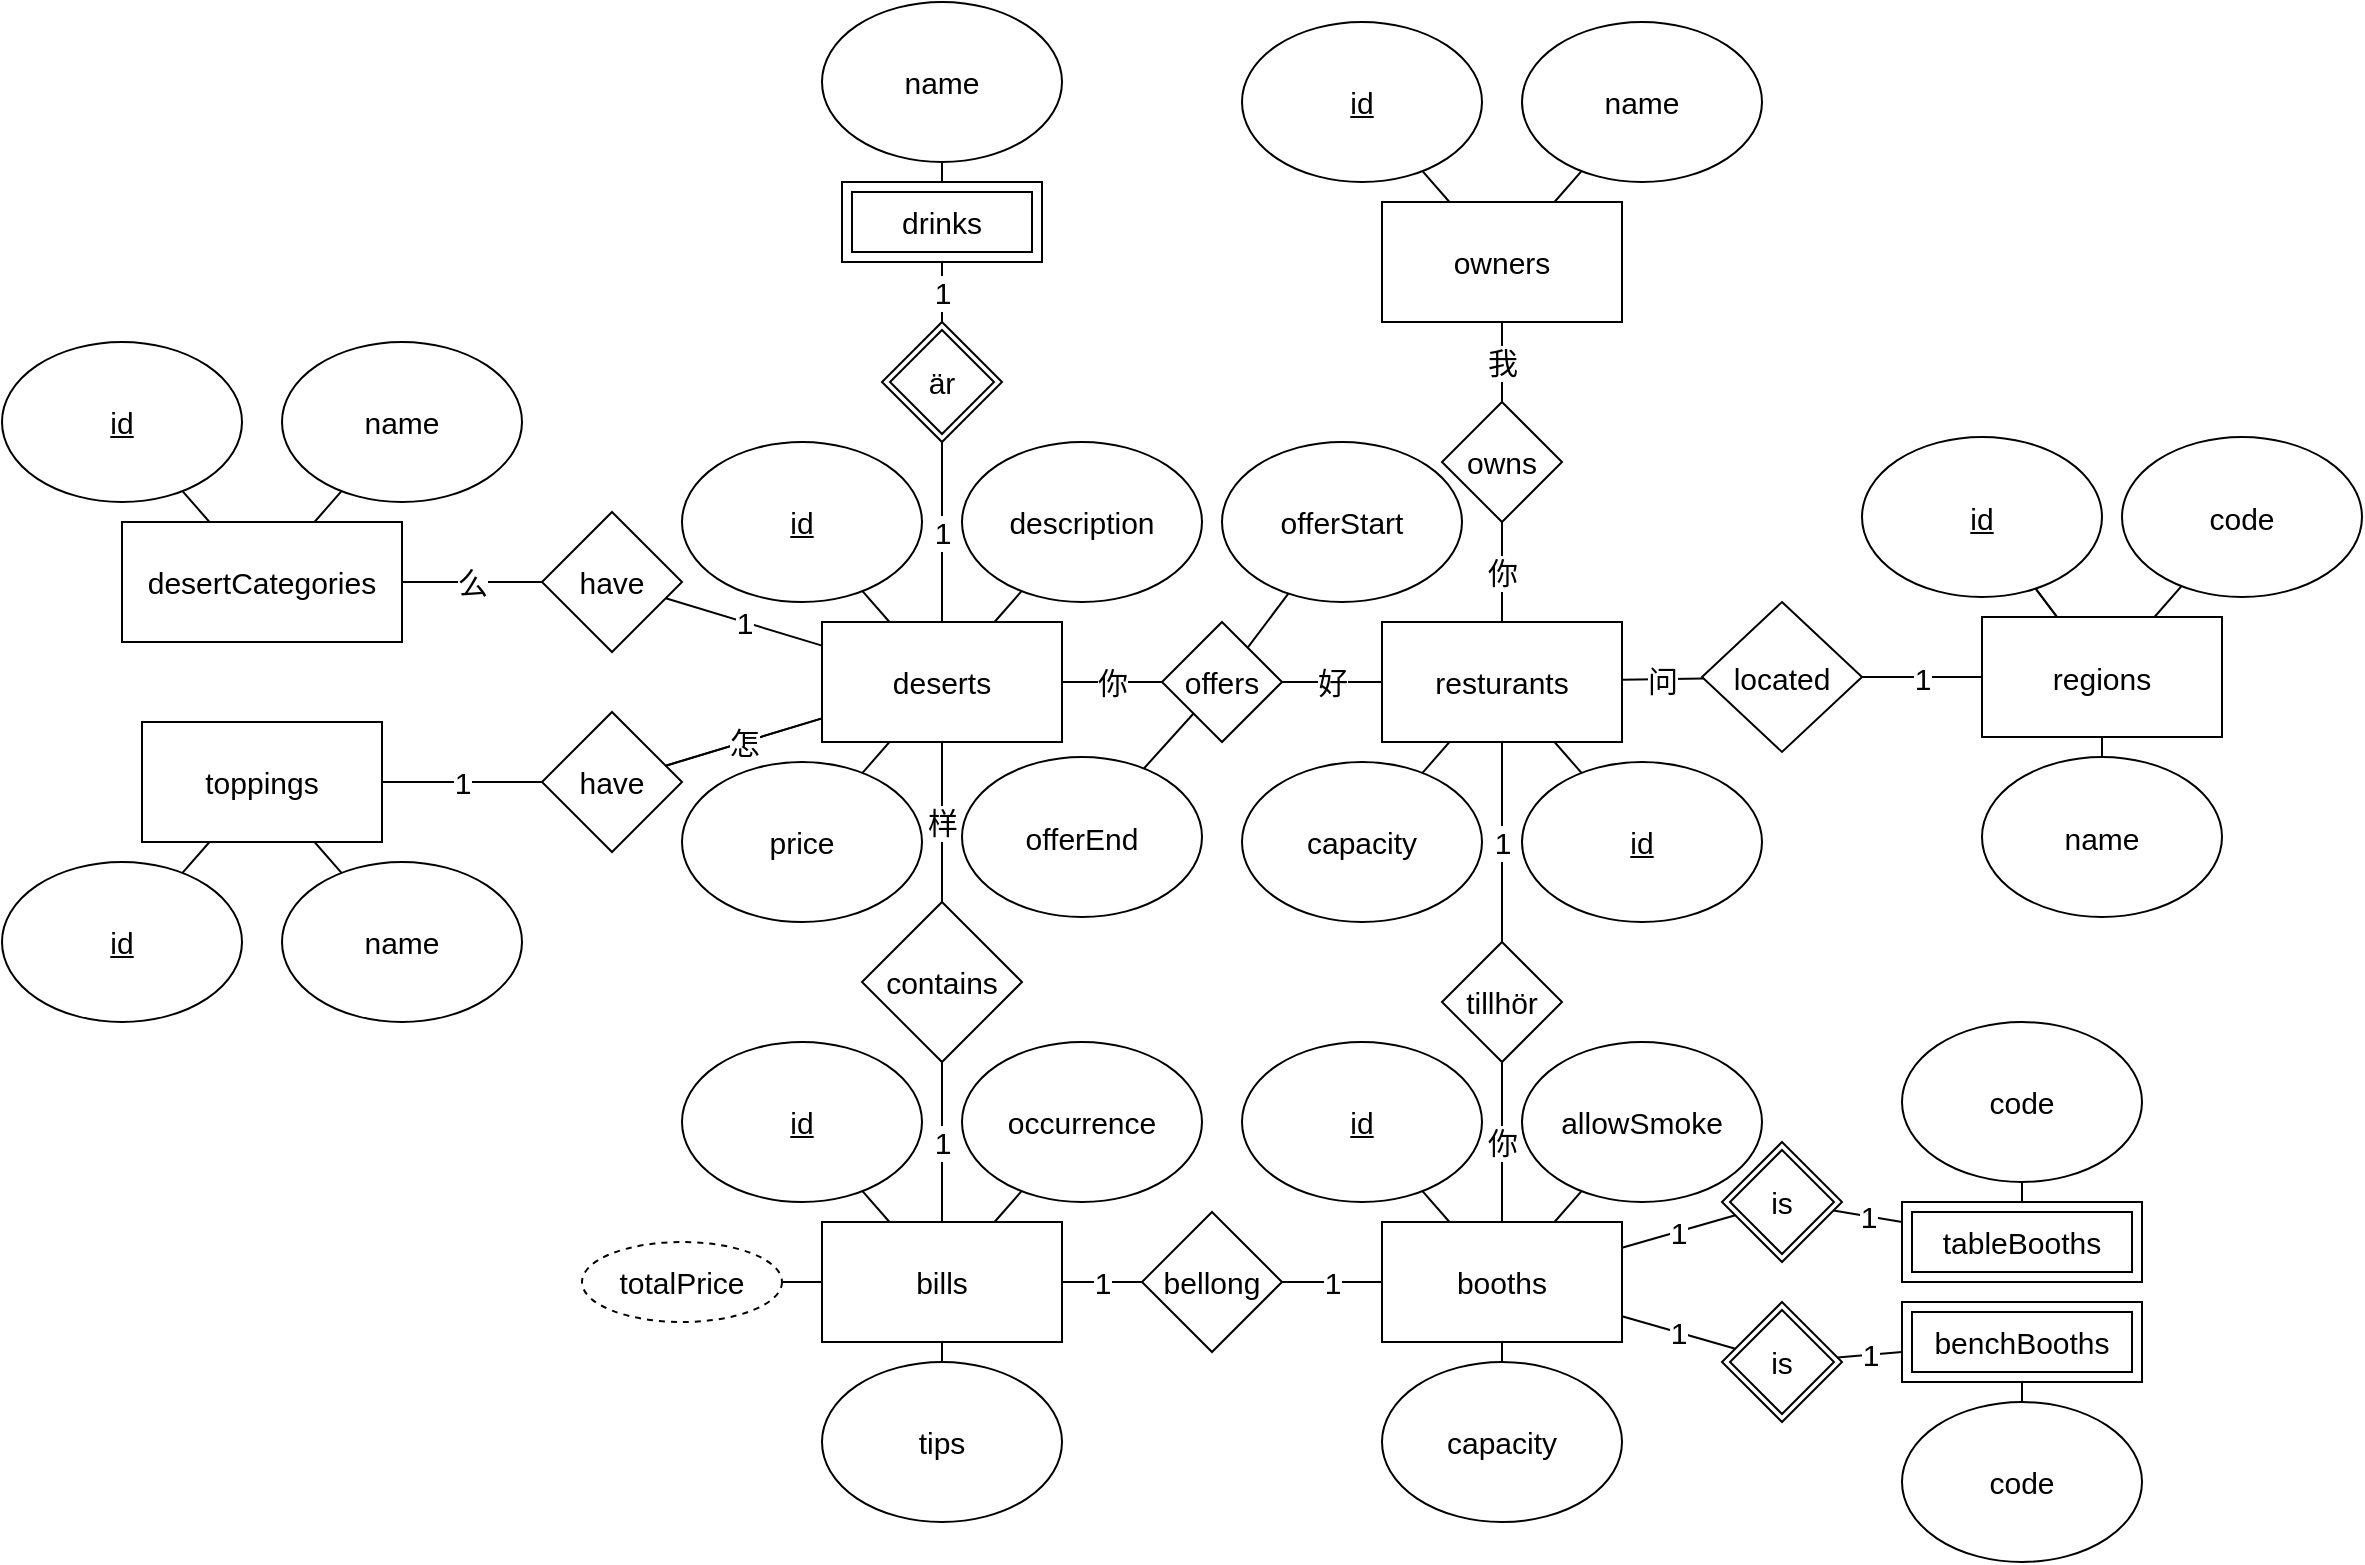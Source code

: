 <mxfile version="14.4.3" type="github">
  <diagram id="cIHgYBtKaBF_o8umjTuh" name="Page-1">
    <mxGraphModel dx="1422" dy="833" grid="1" gridSize="10" guides="1" tooltips="1" connect="1" arrows="1" fold="1" page="1" pageScale="1" pageWidth="2000" pageHeight="2000" math="0" shadow="0">
      <root>
        <mxCell id="0" />
        <mxCell id="1" parent="0" />
        <mxCell id="2HphfEl9rEsVirn21HZE-16" value="" style="edgeStyle=none;orthogonalLoop=1;jettySize=auto;html=1;endArrow=none;fontSize=15;" edge="1" parent="1" source="2HphfEl9rEsVirn21HZE-1" target="2HphfEl9rEsVirn21HZE-13">
          <mxGeometry relative="1" as="geometry" />
        </mxCell>
        <mxCell id="2HphfEl9rEsVirn21HZE-19" value="" style="edgeStyle=none;orthogonalLoop=1;jettySize=auto;html=1;endArrow=none;fontSize=15;" edge="1" parent="1" source="2HphfEl9rEsVirn21HZE-1" target="2HphfEl9rEsVirn21HZE-18">
          <mxGeometry relative="1" as="geometry" />
        </mxCell>
        <mxCell id="2HphfEl9rEsVirn21HZE-21" value="" style="edgeStyle=none;orthogonalLoop=1;jettySize=auto;html=1;endArrow=none;fontSize=15;" edge="1" parent="1" source="2HphfEl9rEsVirn21HZE-1" target="2HphfEl9rEsVirn21HZE-20">
          <mxGeometry relative="1" as="geometry" />
        </mxCell>
        <mxCell id="2HphfEl9rEsVirn21HZE-90" value="1" style="edgeStyle=none;orthogonalLoop=1;jettySize=auto;html=1;endArrow=none;fontSize=15;" edge="1" parent="1" source="2HphfEl9rEsVirn21HZE-1" target="2HphfEl9rEsVirn21HZE-89">
          <mxGeometry relative="1" as="geometry" />
        </mxCell>
        <mxCell id="2HphfEl9rEsVirn21HZE-1" value="regions" style="rounded=0;whiteSpace=wrap;html=1;fontSize=15;" vertex="1" parent="1">
          <mxGeometry x="1060" y="367.5" width="120" height="60" as="geometry" />
        </mxCell>
        <mxCell id="2HphfEl9rEsVirn21HZE-23" value="" style="edgeStyle=none;orthogonalLoop=1;jettySize=auto;html=1;endArrow=none;fontSize=15;" edge="1" parent="1" source="2HphfEl9rEsVirn21HZE-2" target="2HphfEl9rEsVirn21HZE-22">
          <mxGeometry relative="1" as="geometry" />
        </mxCell>
        <mxCell id="2HphfEl9rEsVirn21HZE-34" value="" style="edgeStyle=none;orthogonalLoop=1;jettySize=auto;html=1;endArrow=none;fontSize=15;" edge="1" parent="1" source="2HphfEl9rEsVirn21HZE-2" target="2HphfEl9rEsVirn21HZE-33">
          <mxGeometry relative="1" as="geometry" />
        </mxCell>
        <mxCell id="2HphfEl9rEsVirn21HZE-2" value="owners" style="rounded=0;whiteSpace=wrap;html=1;fontSize=15;" vertex="1" parent="1">
          <mxGeometry x="760" y="160" width="120" height="60" as="geometry" />
        </mxCell>
        <mxCell id="2HphfEl9rEsVirn21HZE-25" value="" style="edgeStyle=none;orthogonalLoop=1;jettySize=auto;html=1;endArrow=none;fontSize=15;" edge="1" parent="1" source="2HphfEl9rEsVirn21HZE-3" target="2HphfEl9rEsVirn21HZE-24">
          <mxGeometry relative="1" as="geometry" />
        </mxCell>
        <mxCell id="2HphfEl9rEsVirn21HZE-93" value="你" style="edgeStyle=none;orthogonalLoop=1;jettySize=auto;html=1;endArrow=none;fontSize=15;" edge="1" parent="1" source="2HphfEl9rEsVirn21HZE-3" target="2HphfEl9rEsVirn21HZE-92">
          <mxGeometry relative="1" as="geometry" />
        </mxCell>
        <mxCell id="2HphfEl9rEsVirn21HZE-115" style="edgeStyle=none;orthogonalLoop=1;jettySize=auto;html=1;endArrow=none;fontSize=15;" edge="1" parent="1" source="2HphfEl9rEsVirn21HZE-3" target="2HphfEl9rEsVirn21HZE-114">
          <mxGeometry relative="1" as="geometry" />
        </mxCell>
        <mxCell id="2HphfEl9rEsVirn21HZE-3" value="resturants" style="rounded=0;whiteSpace=wrap;html=1;fontSize=15;" vertex="1" parent="1">
          <mxGeometry x="760" y="370" width="120" height="60" as="geometry" />
        </mxCell>
        <mxCell id="2HphfEl9rEsVirn21HZE-40" value="" style="edgeStyle=none;orthogonalLoop=1;jettySize=auto;html=1;endArrow=none;fontSize=15;" edge="1" parent="1" source="2HphfEl9rEsVirn21HZE-98" target="2HphfEl9rEsVirn21HZE-39">
          <mxGeometry relative="1" as="geometry">
            <mxPoint x="623.75" y="380" as="sourcePoint" />
          </mxGeometry>
        </mxCell>
        <mxCell id="2HphfEl9rEsVirn21HZE-42" value="" style="edgeStyle=none;orthogonalLoop=1;jettySize=auto;html=1;endArrow=none;fontSize=15;" edge="1" parent="1" source="2HphfEl9rEsVirn21HZE-98" target="2HphfEl9rEsVirn21HZE-41">
          <mxGeometry relative="1" as="geometry">
            <mxPoint x="676.25" y="380" as="sourcePoint" />
          </mxGeometry>
        </mxCell>
        <mxCell id="2HphfEl9rEsVirn21HZE-44" value="" style="edgeStyle=none;orthogonalLoop=1;jettySize=auto;html=1;endArrow=none;fontSize=15;" edge="1" parent="1" source="2HphfEl9rEsVirn21HZE-5" target="2HphfEl9rEsVirn21HZE-43">
          <mxGeometry relative="1" as="geometry" />
        </mxCell>
        <mxCell id="2HphfEl9rEsVirn21HZE-46" value="" style="edgeStyle=none;orthogonalLoop=1;jettySize=auto;html=1;endArrow=none;fontSize=15;" edge="1" parent="1" source="2HphfEl9rEsVirn21HZE-5" target="2HphfEl9rEsVirn21HZE-45">
          <mxGeometry relative="1" as="geometry" />
        </mxCell>
        <mxCell id="2HphfEl9rEsVirn21HZE-5" value="toppings" style="rounded=0;whiteSpace=wrap;html=1;fontSize=15;" vertex="1" parent="1">
          <mxGeometry x="140" y="420" width="120" height="60" as="geometry" />
        </mxCell>
        <mxCell id="2HphfEl9rEsVirn21HZE-48" value="" style="edgeStyle=none;orthogonalLoop=1;jettySize=auto;html=1;endArrow=none;fontSize=15;" edge="1" parent="1" source="2HphfEl9rEsVirn21HZE-6" target="2HphfEl9rEsVirn21HZE-47">
          <mxGeometry relative="1" as="geometry" />
        </mxCell>
        <mxCell id="2HphfEl9rEsVirn21HZE-50" value="" style="edgeStyle=none;orthogonalLoop=1;jettySize=auto;html=1;endArrow=none;fontSize=15;" edge="1" parent="1" source="2HphfEl9rEsVirn21HZE-6" target="2HphfEl9rEsVirn21HZE-49">
          <mxGeometry relative="1" as="geometry" />
        </mxCell>
        <mxCell id="2HphfEl9rEsVirn21HZE-52" value="" style="edgeStyle=none;orthogonalLoop=1;jettySize=auto;html=1;endArrow=none;fontSize=15;" edge="1" parent="1" source="2HphfEl9rEsVirn21HZE-6" target="2HphfEl9rEsVirn21HZE-51">
          <mxGeometry relative="1" as="geometry" />
        </mxCell>
        <mxCell id="2HphfEl9rEsVirn21HZE-101" style="edgeStyle=none;orthogonalLoop=1;jettySize=auto;html=1;endArrow=none;fontSize=15;" edge="1" parent="1" source="2HphfEl9rEsVirn21HZE-6" target="2HphfEl9rEsVirn21HZE-100">
          <mxGeometry relative="1" as="geometry" />
        </mxCell>
        <mxCell id="2HphfEl9rEsVirn21HZE-103" value="&lt;meta charset=&quot;utf-8&quot;&gt;&lt;span style=&quot;color: rgb(0, 0, 0); font-family: helvetica; font-size: 15px; font-style: normal; font-weight: 400; letter-spacing: normal; text-align: center; text-indent: 0px; text-transform: none; word-spacing: 0px; background-color: rgb(255, 255, 255); display: inline; float: none;&quot;&gt;怎&lt;/span&gt;" style="edgeStyle=none;orthogonalLoop=1;jettySize=auto;html=1;endArrow=none;fontSize=15;" edge="1" parent="1" source="2HphfEl9rEsVirn21HZE-6" target="2HphfEl9rEsVirn21HZE-100">
          <mxGeometry relative="1" as="geometry" />
        </mxCell>
        <mxCell id="2HphfEl9rEsVirn21HZE-105" value="1" style="edgeStyle=none;orthogonalLoop=1;jettySize=auto;html=1;endArrow=none;fontSize=15;" edge="1" parent="1" source="2HphfEl9rEsVirn21HZE-6" target="2HphfEl9rEsVirn21HZE-104">
          <mxGeometry relative="1" as="geometry" />
        </mxCell>
        <mxCell id="2HphfEl9rEsVirn21HZE-6" value="deserts" style="rounded=0;whiteSpace=wrap;html=1;fontSize=15;" vertex="1" parent="1">
          <mxGeometry x="480" y="370" width="120" height="60" as="geometry" />
        </mxCell>
        <mxCell id="2HphfEl9rEsVirn21HZE-54" value="" style="edgeStyle=none;orthogonalLoop=1;jettySize=auto;html=1;endArrow=none;fontSize=15;" edge="1" parent="1" source="2HphfEl9rEsVirn21HZE-8" target="2HphfEl9rEsVirn21HZE-53">
          <mxGeometry relative="1" as="geometry" />
        </mxCell>
        <mxCell id="2HphfEl9rEsVirn21HZE-56" value="" style="edgeStyle=none;orthogonalLoop=1;jettySize=auto;html=1;endArrow=none;fontSize=15;" edge="1" parent="1" source="2HphfEl9rEsVirn21HZE-8" target="2HphfEl9rEsVirn21HZE-55">
          <mxGeometry relative="1" as="geometry" />
        </mxCell>
        <mxCell id="2HphfEl9rEsVirn21HZE-59" value="" style="edgeStyle=none;orthogonalLoop=1;jettySize=auto;html=1;endArrow=none;fontSize=15;" edge="1" parent="1" source="2HphfEl9rEsVirn21HZE-8" target="2HphfEl9rEsVirn21HZE-58">
          <mxGeometry relative="1" as="geometry" />
        </mxCell>
        <mxCell id="2HphfEl9rEsVirn21HZE-81" value="1" style="edgeStyle=none;orthogonalLoop=1;jettySize=auto;html=1;endArrow=none;fontSize=15;" edge="1" parent="1" source="2HphfEl9rEsVirn21HZE-8" target="2HphfEl9rEsVirn21HZE-79">
          <mxGeometry relative="1" as="geometry" />
        </mxCell>
        <mxCell id="2HphfEl9rEsVirn21HZE-84" value="你" style="edgeStyle=none;orthogonalLoop=1;jettySize=auto;html=1;endArrow=none;fontSize=15;" edge="1" parent="1" source="2HphfEl9rEsVirn21HZE-8" target="2HphfEl9rEsVirn21HZE-83">
          <mxGeometry relative="1" as="geometry" />
        </mxCell>
        <mxCell id="2HphfEl9rEsVirn21HZE-8" value="booths" style="rounded=0;whiteSpace=wrap;html=1;fontSize=15;" vertex="1" parent="1">
          <mxGeometry x="760" y="670" width="120" height="60" as="geometry" />
        </mxCell>
        <mxCell id="2HphfEl9rEsVirn21HZE-61" value="" style="edgeStyle=none;orthogonalLoop=1;jettySize=auto;html=1;endArrow=none;fontSize=15;" edge="1" parent="1" source="2HphfEl9rEsVirn21HZE-9" target="2HphfEl9rEsVirn21HZE-60">
          <mxGeometry relative="1" as="geometry" />
        </mxCell>
        <mxCell id="2HphfEl9rEsVirn21HZE-63" value="" style="edgeStyle=none;orthogonalLoop=1;jettySize=auto;html=1;endArrow=none;fontSize=15;" edge="1" parent="1" source="2HphfEl9rEsVirn21HZE-9" target="2HphfEl9rEsVirn21HZE-62">
          <mxGeometry relative="1" as="geometry" />
        </mxCell>
        <mxCell id="2HphfEl9rEsVirn21HZE-65" value="" style="edgeStyle=none;orthogonalLoop=1;jettySize=auto;html=1;endArrow=none;fontSize=15;" edge="1" parent="1" source="2HphfEl9rEsVirn21HZE-9" target="2HphfEl9rEsVirn21HZE-64">
          <mxGeometry relative="1" as="geometry" />
        </mxCell>
        <mxCell id="2HphfEl9rEsVirn21HZE-80" value="1" style="edgeStyle=none;orthogonalLoop=1;jettySize=auto;html=1;endArrow=none;fontSize=15;" edge="1" parent="1" source="2HphfEl9rEsVirn21HZE-9" target="2HphfEl9rEsVirn21HZE-79">
          <mxGeometry relative="1" as="geometry" />
        </mxCell>
        <mxCell id="2HphfEl9rEsVirn21HZE-9" value="bills" style="rounded=0;whiteSpace=wrap;html=1;fontSize=15;" vertex="1" parent="1">
          <mxGeometry x="480" y="670" width="120" height="60" as="geometry" />
        </mxCell>
        <mxCell id="2HphfEl9rEsVirn21HZE-70" value="1" style="edgeStyle=none;orthogonalLoop=1;jettySize=auto;html=1;endArrow=none;fontSize=15;" edge="1" parent="1" source="2HphfEl9rEsVirn21HZE-10" target="2HphfEl9rEsVirn21HZE-67">
          <mxGeometry relative="1" as="geometry" />
        </mxCell>
        <mxCell id="2HphfEl9rEsVirn21HZE-76" value="" style="edgeStyle=none;orthogonalLoop=1;jettySize=auto;html=1;endArrow=none;fontSize=15;" edge="1" parent="1" source="2HphfEl9rEsVirn21HZE-10" target="2HphfEl9rEsVirn21HZE-75">
          <mxGeometry relative="1" as="geometry" />
        </mxCell>
        <mxCell id="2HphfEl9rEsVirn21HZE-10" value="tableBooths" style="shape=ext;margin=3;double=1;whiteSpace=wrap;html=1;align=center;fontSize=15;" vertex="1" parent="1">
          <mxGeometry x="1020" y="660" width="120" height="40" as="geometry" />
        </mxCell>
        <mxCell id="2HphfEl9rEsVirn21HZE-71" value="1" style="edgeStyle=none;orthogonalLoop=1;jettySize=auto;html=1;endArrow=none;fontSize=15;" edge="1" parent="1" source="2HphfEl9rEsVirn21HZE-11" target="2HphfEl9rEsVirn21HZE-66">
          <mxGeometry relative="1" as="geometry" />
        </mxCell>
        <mxCell id="2HphfEl9rEsVirn21HZE-78" value="" style="edgeStyle=none;orthogonalLoop=1;jettySize=auto;html=1;endArrow=none;fontSize=15;" edge="1" parent="1" source="2HphfEl9rEsVirn21HZE-11" target="2HphfEl9rEsVirn21HZE-77">
          <mxGeometry relative="1" as="geometry" />
        </mxCell>
        <mxCell id="2HphfEl9rEsVirn21HZE-11" value="benchBooths" style="shape=ext;margin=3;double=1;whiteSpace=wrap;html=1;align=center;fontSize=15;" vertex="1" parent="1">
          <mxGeometry x="1020" y="710" width="120" height="40" as="geometry" />
        </mxCell>
        <mxCell id="2HphfEl9rEsVirn21HZE-74" value="1" style="edgeStyle=none;orthogonalLoop=1;jettySize=auto;html=1;endArrow=none;fontSize=15;" edge="1" parent="1" source="2HphfEl9rEsVirn21HZE-12" target="2HphfEl9rEsVirn21HZE-72">
          <mxGeometry relative="1" as="geometry" />
        </mxCell>
        <mxCell id="2HphfEl9rEsVirn21HZE-112" value="" style="edgeStyle=none;orthogonalLoop=1;jettySize=auto;html=1;endArrow=none;fontSize=15;" edge="1" parent="1" source="2HphfEl9rEsVirn21HZE-12" target="2HphfEl9rEsVirn21HZE-111">
          <mxGeometry relative="1" as="geometry" />
        </mxCell>
        <mxCell id="2HphfEl9rEsVirn21HZE-12" value="drinks" style="shape=ext;margin=3;double=1;whiteSpace=wrap;html=1;align=center;fontSize=15;" vertex="1" parent="1">
          <mxGeometry x="490" y="150" width="100" height="40" as="geometry" />
        </mxCell>
        <mxCell id="2HphfEl9rEsVirn21HZE-13" value="&lt;u&gt;id&lt;/u&gt;" style="ellipse;whiteSpace=wrap;html=1;rounded=0;fontSize=15;" vertex="1" parent="1">
          <mxGeometry x="1000" y="277.5" width="120" height="80" as="geometry" />
        </mxCell>
        <mxCell id="2HphfEl9rEsVirn21HZE-15" value="" style="endArrow=none;html=1;fontSize=15;" edge="1" parent="1" source="2HphfEl9rEsVirn21HZE-1" target="2HphfEl9rEsVirn21HZE-13">
          <mxGeometry width="50" height="50" relative="1" as="geometry">
            <mxPoint x="1370" y="457.5" as="sourcePoint" />
            <mxPoint x="1420" y="407.5" as="targetPoint" />
          </mxGeometry>
        </mxCell>
        <mxCell id="2HphfEl9rEsVirn21HZE-18" value="code" style="ellipse;whiteSpace=wrap;html=1;rounded=0;fontSize=15;" vertex="1" parent="1">
          <mxGeometry x="1130" y="277.5" width="120" height="80" as="geometry" />
        </mxCell>
        <mxCell id="2HphfEl9rEsVirn21HZE-20" value="name" style="ellipse;whiteSpace=wrap;html=1;rounded=0;fontSize=15;" vertex="1" parent="1">
          <mxGeometry x="1060" y="437.5" width="120" height="80" as="geometry" />
        </mxCell>
        <mxCell id="2HphfEl9rEsVirn21HZE-22" value="name" style="ellipse;whiteSpace=wrap;html=1;rounded=0;fontSize=15;" vertex="1" parent="1">
          <mxGeometry x="830" y="70" width="120" height="80" as="geometry" />
        </mxCell>
        <mxCell id="2HphfEl9rEsVirn21HZE-24" value="&lt;u&gt;id&lt;/u&gt;" style="ellipse;whiteSpace=wrap;html=1;rounded=0;fontSize=15;" vertex="1" parent="1">
          <mxGeometry x="830" y="440" width="120" height="80" as="geometry" />
        </mxCell>
        <mxCell id="2HphfEl9rEsVirn21HZE-32" value="" style="edgeStyle=none;orthogonalLoop=1;jettySize=auto;html=1;endArrow=none;fontSize=15;" edge="1" parent="1" source="2HphfEl9rEsVirn21HZE-28" target="2HphfEl9rEsVirn21HZE-31">
          <mxGeometry relative="1" as="geometry" />
        </mxCell>
        <mxCell id="2HphfEl9rEsVirn21HZE-36" value="" style="edgeStyle=none;orthogonalLoop=1;jettySize=auto;html=1;endArrow=none;fontSize=15;" edge="1" parent="1" source="2HphfEl9rEsVirn21HZE-28" target="2HphfEl9rEsVirn21HZE-35">
          <mxGeometry relative="1" as="geometry" />
        </mxCell>
        <mxCell id="2HphfEl9rEsVirn21HZE-28" value="desertCategories" style="rounded=0;whiteSpace=wrap;html=1;fontSize=15;" vertex="1" parent="1">
          <mxGeometry x="130" y="320" width="140" height="60" as="geometry" />
        </mxCell>
        <mxCell id="2HphfEl9rEsVirn21HZE-31" value="name" style="ellipse;whiteSpace=wrap;html=1;rounded=0;fontSize=15;" vertex="1" parent="1">
          <mxGeometry x="210" y="230" width="120" height="80" as="geometry" />
        </mxCell>
        <mxCell id="2HphfEl9rEsVirn21HZE-33" value="&lt;u&gt;id&lt;/u&gt;" style="ellipse;whiteSpace=wrap;html=1;rounded=0;fontSize=15;" vertex="1" parent="1">
          <mxGeometry x="690" y="70" width="120" height="80" as="geometry" />
        </mxCell>
        <mxCell id="2HphfEl9rEsVirn21HZE-35" value="&lt;u&gt;id&lt;/u&gt;" style="ellipse;whiteSpace=wrap;html=1;rounded=0;fontSize=15;" vertex="1" parent="1">
          <mxGeometry x="70" y="230" width="120" height="80" as="geometry" />
        </mxCell>
        <mxCell id="2HphfEl9rEsVirn21HZE-39" value="offerStart" style="ellipse;whiteSpace=wrap;html=1;rounded=0;fontSize=15;" vertex="1" parent="1">
          <mxGeometry x="680" y="280" width="120" height="80" as="geometry" />
        </mxCell>
        <mxCell id="2HphfEl9rEsVirn21HZE-41" value="offerEnd" style="ellipse;whiteSpace=wrap;html=1;rounded=0;fontSize=15;" vertex="1" parent="1">
          <mxGeometry x="550" y="437.5" width="120" height="80" as="geometry" />
        </mxCell>
        <mxCell id="2HphfEl9rEsVirn21HZE-43" value="name" style="ellipse;whiteSpace=wrap;html=1;rounded=0;fontSize=15;" vertex="1" parent="1">
          <mxGeometry x="210" y="490" width="120" height="80" as="geometry" />
        </mxCell>
        <mxCell id="2HphfEl9rEsVirn21HZE-45" value="&lt;u&gt;id&lt;/u&gt;" style="ellipse;whiteSpace=wrap;html=1;rounded=0;fontSize=15;" vertex="1" parent="1">
          <mxGeometry x="70" y="490" width="120" height="80" as="geometry" />
        </mxCell>
        <mxCell id="2HphfEl9rEsVirn21HZE-47" value="&lt;u&gt;id&lt;/u&gt;" style="ellipse;whiteSpace=wrap;html=1;rounded=0;fontSize=15;" vertex="1" parent="1">
          <mxGeometry x="410" y="280" width="120" height="80" as="geometry" />
        </mxCell>
        <mxCell id="2HphfEl9rEsVirn21HZE-49" value="description" style="ellipse;whiteSpace=wrap;html=1;rounded=0;fontSize=15;" vertex="1" parent="1">
          <mxGeometry x="550" y="280" width="120" height="80" as="geometry" />
        </mxCell>
        <mxCell id="2HphfEl9rEsVirn21HZE-51" value="price" style="ellipse;whiteSpace=wrap;html=1;rounded=0;fontSize=15;" vertex="1" parent="1">
          <mxGeometry x="410" y="440" width="120" height="80" as="geometry" />
        </mxCell>
        <mxCell id="2HphfEl9rEsVirn21HZE-53" value="allowSmoke" style="ellipse;whiteSpace=wrap;html=1;rounded=0;fontSize=15;" vertex="1" parent="1">
          <mxGeometry x="830" y="580" width="120" height="80" as="geometry" />
        </mxCell>
        <mxCell id="2HphfEl9rEsVirn21HZE-55" value="&lt;u&gt;id&lt;/u&gt;" style="ellipse;whiteSpace=wrap;html=1;rounded=0;fontSize=15;" vertex="1" parent="1">
          <mxGeometry x="690" y="580" width="120" height="80" as="geometry" />
        </mxCell>
        <mxCell id="2HphfEl9rEsVirn21HZE-58" value="capacity" style="ellipse;whiteSpace=wrap;html=1;rounded=0;fontSize=15;" vertex="1" parent="1">
          <mxGeometry x="760" y="740" width="120" height="80" as="geometry" />
        </mxCell>
        <mxCell id="2HphfEl9rEsVirn21HZE-60" value="&lt;u&gt;id&lt;/u&gt;" style="ellipse;whiteSpace=wrap;html=1;rounded=0;fontSize=15;" vertex="1" parent="1">
          <mxGeometry x="410" y="580" width="120" height="80" as="geometry" />
        </mxCell>
        <mxCell id="2HphfEl9rEsVirn21HZE-62" value="occurrence" style="ellipse;whiteSpace=wrap;html=1;rounded=0;fontSize=15;" vertex="1" parent="1">
          <mxGeometry x="550" y="580" width="120" height="80" as="geometry" />
        </mxCell>
        <mxCell id="2HphfEl9rEsVirn21HZE-64" value="tips" style="ellipse;whiteSpace=wrap;html=1;rounded=0;fontSize=15;" vertex="1" parent="1">
          <mxGeometry x="480" y="740" width="120" height="80" as="geometry" />
        </mxCell>
        <mxCell id="2HphfEl9rEsVirn21HZE-68" value="1" style="edgeStyle=none;orthogonalLoop=1;jettySize=auto;html=1;endArrow=none;fontSize=15;" edge="1" parent="1" source="2HphfEl9rEsVirn21HZE-66" target="2HphfEl9rEsVirn21HZE-8">
          <mxGeometry relative="1" as="geometry" />
        </mxCell>
        <mxCell id="2HphfEl9rEsVirn21HZE-66" value="is" style="shape=rhombus;double=1;perimeter=rhombusPerimeter;whiteSpace=wrap;html=1;align=center;fontSize=15;" vertex="1" parent="1">
          <mxGeometry x="930" y="710" width="60" height="60" as="geometry" />
        </mxCell>
        <mxCell id="2HphfEl9rEsVirn21HZE-69" value="1" style="edgeStyle=none;orthogonalLoop=1;jettySize=auto;html=1;endArrow=none;fontSize=15;" edge="1" parent="1" source="2HphfEl9rEsVirn21HZE-67" target="2HphfEl9rEsVirn21HZE-8">
          <mxGeometry relative="1" as="geometry" />
        </mxCell>
        <mxCell id="2HphfEl9rEsVirn21HZE-67" value="is" style="shape=rhombus;double=1;perimeter=rhombusPerimeter;whiteSpace=wrap;html=1;align=center;fontSize=15;" vertex="1" parent="1">
          <mxGeometry x="930" y="630" width="60" height="60" as="geometry" />
        </mxCell>
        <mxCell id="2HphfEl9rEsVirn21HZE-73" value="1" style="edgeStyle=none;orthogonalLoop=1;jettySize=auto;html=1;endArrow=none;fontSize=15;" edge="1" parent="1" source="2HphfEl9rEsVirn21HZE-72" target="2HphfEl9rEsVirn21HZE-6">
          <mxGeometry relative="1" as="geometry" />
        </mxCell>
        <mxCell id="2HphfEl9rEsVirn21HZE-72" value="är" style="shape=rhombus;double=1;perimeter=rhombusPerimeter;whiteSpace=wrap;html=1;align=center;fontSize=15;" vertex="1" parent="1">
          <mxGeometry x="510" y="220" width="60" height="60" as="geometry" />
        </mxCell>
        <mxCell id="2HphfEl9rEsVirn21HZE-75" value="code" style="ellipse;whiteSpace=wrap;html=1;fontSize=15;" vertex="1" parent="1">
          <mxGeometry x="1020" y="570" width="120" height="80" as="geometry" />
        </mxCell>
        <mxCell id="2HphfEl9rEsVirn21HZE-77" value="code" style="ellipse;whiteSpace=wrap;html=1;fontSize=15;" vertex="1" parent="1">
          <mxGeometry x="1020" y="760" width="120" height="80" as="geometry" />
        </mxCell>
        <mxCell id="2HphfEl9rEsVirn21HZE-79" value="bellong" style="rhombus;whiteSpace=wrap;html=1;fontSize=15;" vertex="1" parent="1">
          <mxGeometry x="640" y="665" width="70" height="70" as="geometry" />
        </mxCell>
        <mxCell id="2HphfEl9rEsVirn21HZE-85" value="1" style="edgeStyle=none;orthogonalLoop=1;jettySize=auto;html=1;endArrow=none;fontSize=15;" edge="1" parent="1" source="2HphfEl9rEsVirn21HZE-83" target="2HphfEl9rEsVirn21HZE-3">
          <mxGeometry relative="1" as="geometry" />
        </mxCell>
        <mxCell id="2HphfEl9rEsVirn21HZE-83" value="tillhör" style="rhombus;whiteSpace=wrap;html=1;fontSize=15;" vertex="1" parent="1">
          <mxGeometry x="790" y="530" width="60" height="60" as="geometry" />
        </mxCell>
        <mxCell id="2HphfEl9rEsVirn21HZE-87" value="1" style="edgeStyle=none;orthogonalLoop=1;jettySize=auto;html=1;endArrow=none;fontSize=15;" edge="1" parent="1" source="2HphfEl9rEsVirn21HZE-86" target="2HphfEl9rEsVirn21HZE-9">
          <mxGeometry relative="1" as="geometry" />
        </mxCell>
        <mxCell id="2HphfEl9rEsVirn21HZE-88" value="样" style="edgeStyle=none;orthogonalLoop=1;jettySize=auto;html=1;endArrow=none;fontSize=15;" edge="1" parent="1" source="2HphfEl9rEsVirn21HZE-86" target="2HphfEl9rEsVirn21HZE-6">
          <mxGeometry relative="1" as="geometry" />
        </mxCell>
        <mxCell id="2HphfEl9rEsVirn21HZE-86" value="contains" style="rhombus;whiteSpace=wrap;html=1;fontSize=15;" vertex="1" parent="1">
          <mxGeometry x="500" y="510" width="80" height="80" as="geometry" />
        </mxCell>
        <mxCell id="2HphfEl9rEsVirn21HZE-91" value="问" style="edgeStyle=none;orthogonalLoop=1;jettySize=auto;html=1;endArrow=none;fontSize=15;" edge="1" parent="1" source="2HphfEl9rEsVirn21HZE-89" target="2HphfEl9rEsVirn21HZE-3">
          <mxGeometry relative="1" as="geometry" />
        </mxCell>
        <mxCell id="2HphfEl9rEsVirn21HZE-89" value="located" style="rhombus;whiteSpace=wrap;html=1;fontSize=15;" vertex="1" parent="1">
          <mxGeometry x="920" y="360" width="80" height="75" as="geometry" />
        </mxCell>
        <mxCell id="2HphfEl9rEsVirn21HZE-94" value="我" style="edgeStyle=none;orthogonalLoop=1;jettySize=auto;html=1;endArrow=none;fontSize=15;" edge="1" parent="1" source="2HphfEl9rEsVirn21HZE-92" target="2HphfEl9rEsVirn21HZE-2">
          <mxGeometry relative="1" as="geometry" />
        </mxCell>
        <mxCell id="2HphfEl9rEsVirn21HZE-92" value="owns" style="rhombus;whiteSpace=wrap;html=1;fontSize=15;" vertex="1" parent="1">
          <mxGeometry x="790" y="260" width="60" height="60" as="geometry" />
        </mxCell>
        <mxCell id="2HphfEl9rEsVirn21HZE-97" value="你" style="edgeStyle=none;orthogonalLoop=1;jettySize=auto;html=1;endArrow=none;fontSize=15;" edge="1" parent="1" source="2HphfEl9rEsVirn21HZE-98" target="2HphfEl9rEsVirn21HZE-6">
          <mxGeometry relative="1" as="geometry">
            <mxPoint x="480" y="350" as="sourcePoint" />
          </mxGeometry>
        </mxCell>
        <mxCell id="2HphfEl9rEsVirn21HZE-99" value="好" style="edgeStyle=none;orthogonalLoop=1;jettySize=auto;html=1;endArrow=none;fontSize=15;" edge="1" parent="1" source="2HphfEl9rEsVirn21HZE-98" target="2HphfEl9rEsVirn21HZE-3">
          <mxGeometry relative="1" as="geometry" />
        </mxCell>
        <mxCell id="2HphfEl9rEsVirn21HZE-98" value="offers" style="rhombus;whiteSpace=wrap;html=1;fontSize=15;" vertex="1" parent="1">
          <mxGeometry x="650" y="370" width="60" height="60" as="geometry" />
        </mxCell>
        <mxCell id="2HphfEl9rEsVirn21HZE-107" value="1" style="edgeStyle=none;orthogonalLoop=1;jettySize=auto;html=1;endArrow=none;fontSize=15;" edge="1" parent="1" source="2HphfEl9rEsVirn21HZE-100" target="2HphfEl9rEsVirn21HZE-5">
          <mxGeometry relative="1" as="geometry" />
        </mxCell>
        <mxCell id="2HphfEl9rEsVirn21HZE-100" value="have" style="rhombus;whiteSpace=wrap;html=1;fontSize=15;" vertex="1" parent="1">
          <mxGeometry x="340" y="415" width="70" height="70" as="geometry" />
        </mxCell>
        <mxCell id="2HphfEl9rEsVirn21HZE-106" value="么" style="edgeStyle=none;orthogonalLoop=1;jettySize=auto;html=1;endArrow=none;fontSize=15;" edge="1" parent="1" source="2HphfEl9rEsVirn21HZE-104" target="2HphfEl9rEsVirn21HZE-28">
          <mxGeometry relative="1" as="geometry" />
        </mxCell>
        <mxCell id="2HphfEl9rEsVirn21HZE-104" value="have" style="rhombus;whiteSpace=wrap;html=1;fontSize=15;" vertex="1" parent="1">
          <mxGeometry x="340" y="315" width="70" height="70" as="geometry" />
        </mxCell>
        <mxCell id="2HphfEl9rEsVirn21HZE-110" value="" style="edgeStyle=none;orthogonalLoop=1;jettySize=auto;html=1;endArrow=none;fontSize=15;" edge="1" parent="1" source="2HphfEl9rEsVirn21HZE-109" target="2HphfEl9rEsVirn21HZE-9">
          <mxGeometry relative="1" as="geometry" />
        </mxCell>
        <mxCell id="2HphfEl9rEsVirn21HZE-109" value="totalPrice" style="ellipse;whiteSpace=wrap;html=1;align=center;dashed=1;fontSize=15;" vertex="1" parent="1">
          <mxGeometry x="360" y="680" width="100" height="40" as="geometry" />
        </mxCell>
        <mxCell id="2HphfEl9rEsVirn21HZE-111" value="name" style="ellipse;whiteSpace=wrap;html=1;fontSize=15;" vertex="1" parent="1">
          <mxGeometry x="480" y="60" width="120" height="80" as="geometry" />
        </mxCell>
        <mxCell id="2HphfEl9rEsVirn21HZE-114" value="capacity" style="ellipse;whiteSpace=wrap;html=1;fontSize=15;" vertex="1" parent="1">
          <mxGeometry x="690" y="440" width="120" height="80" as="geometry" />
        </mxCell>
      </root>
    </mxGraphModel>
  </diagram>
</mxfile>
